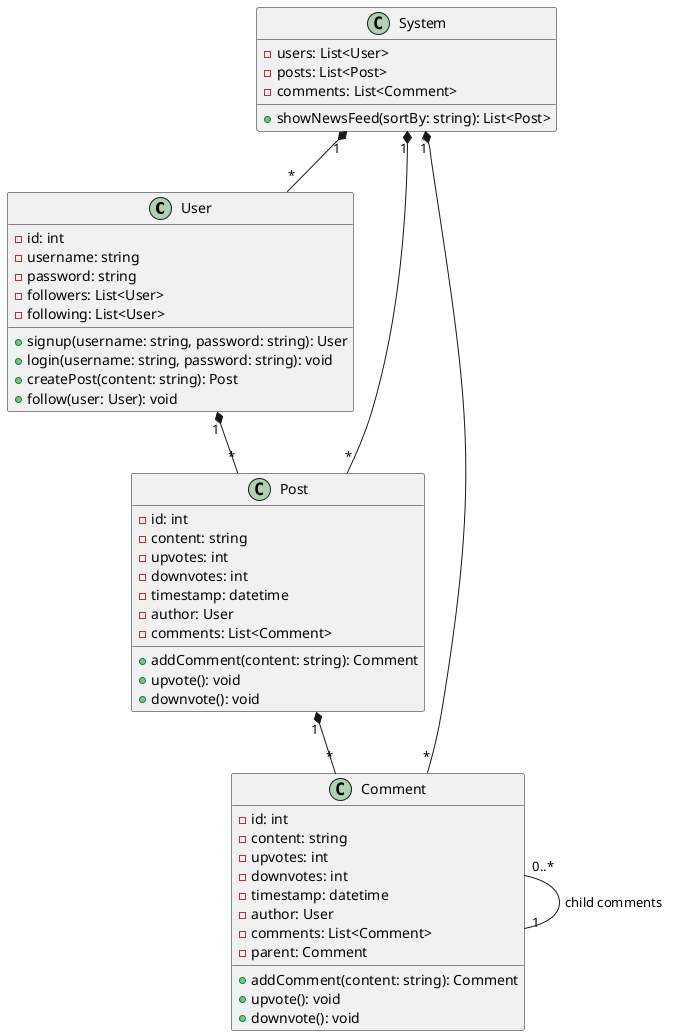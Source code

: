@startuml

class User {
  - id: int
  - username: string
  - password: string
  - followers: List<User>
  - following: List<User>
  + signup(username: string, password: string): User
  + login(username: string, password: string): void
  + createPost(content: string): Post
  + follow(user: User): void
}

class Post {
  - id: int
  - content: string
  - upvotes: int
  - downvotes: int
  - timestamp: datetime
  - author: User
  - comments: List<Comment>
  + addComment(content: string): Comment
  + upvote(): void
  + downvote(): void
}

class Comment {
  - id: int
  - content: string
  - upvotes: int
  - downvotes: int
  - timestamp: datetime
  - author: User
  - comments: List<Comment>
  - parent: Comment
  + addComment(content: string): Comment
  + upvote(): void
  + downvote(): void
}

class System {
  - users: List<User>
  - posts: List<Post>
  - comments: List<Comment>
  + showNewsFeed(sortBy: string): List<Post>
}

User "1" *-- "*" Post
Post "1" *-- "*" Comment
Comment "0..*" -- "1" Comment : child comments
System "1" *-- "*" User
System "1" *-- "*" Post
System "1" *-- "*" Comment

@enduml